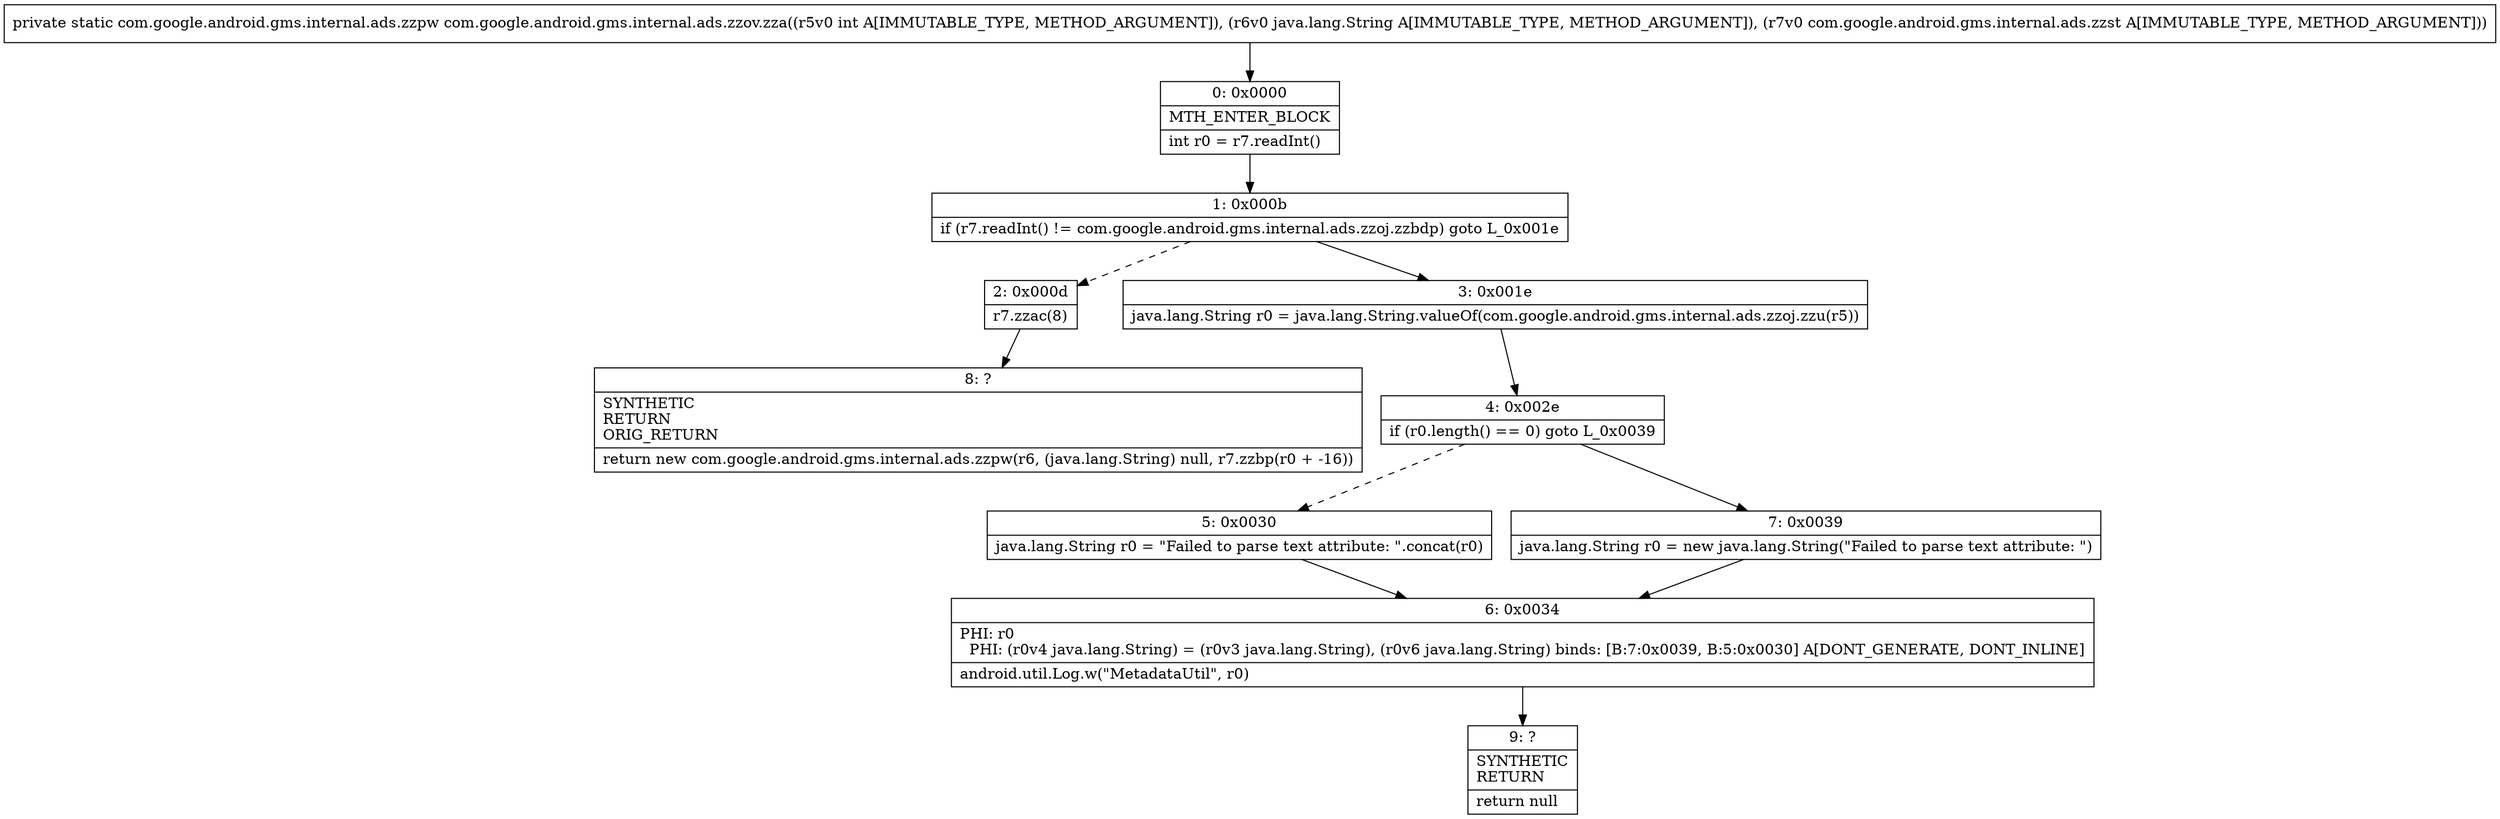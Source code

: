 digraph "CFG forcom.google.android.gms.internal.ads.zzov.zza(ILjava\/lang\/String;Lcom\/google\/android\/gms\/internal\/ads\/zzst;)Lcom\/google\/android\/gms\/internal\/ads\/zzpw;" {
Node_0 [shape=record,label="{0\:\ 0x0000|MTH_ENTER_BLOCK\l|int r0 = r7.readInt()\l}"];
Node_1 [shape=record,label="{1\:\ 0x000b|if (r7.readInt() != com.google.android.gms.internal.ads.zzoj.zzbdp) goto L_0x001e\l}"];
Node_2 [shape=record,label="{2\:\ 0x000d|r7.zzac(8)\l}"];
Node_3 [shape=record,label="{3\:\ 0x001e|java.lang.String r0 = java.lang.String.valueOf(com.google.android.gms.internal.ads.zzoj.zzu(r5))\l}"];
Node_4 [shape=record,label="{4\:\ 0x002e|if (r0.length() == 0) goto L_0x0039\l}"];
Node_5 [shape=record,label="{5\:\ 0x0030|java.lang.String r0 = \"Failed to parse text attribute: \".concat(r0)\l}"];
Node_6 [shape=record,label="{6\:\ 0x0034|PHI: r0 \l  PHI: (r0v4 java.lang.String) = (r0v3 java.lang.String), (r0v6 java.lang.String) binds: [B:7:0x0039, B:5:0x0030] A[DONT_GENERATE, DONT_INLINE]\l|android.util.Log.w(\"MetadataUtil\", r0)\l}"];
Node_7 [shape=record,label="{7\:\ 0x0039|java.lang.String r0 = new java.lang.String(\"Failed to parse text attribute: \")\l}"];
Node_8 [shape=record,label="{8\:\ ?|SYNTHETIC\lRETURN\lORIG_RETURN\l|return new com.google.android.gms.internal.ads.zzpw(r6, (java.lang.String) null, r7.zzbp(r0 + \-16))\l}"];
Node_9 [shape=record,label="{9\:\ ?|SYNTHETIC\lRETURN\l|return null\l}"];
MethodNode[shape=record,label="{private static com.google.android.gms.internal.ads.zzpw com.google.android.gms.internal.ads.zzov.zza((r5v0 int A[IMMUTABLE_TYPE, METHOD_ARGUMENT]), (r6v0 java.lang.String A[IMMUTABLE_TYPE, METHOD_ARGUMENT]), (r7v0 com.google.android.gms.internal.ads.zzst A[IMMUTABLE_TYPE, METHOD_ARGUMENT])) }"];
MethodNode -> Node_0;
Node_0 -> Node_1;
Node_1 -> Node_2[style=dashed];
Node_1 -> Node_3;
Node_2 -> Node_8;
Node_3 -> Node_4;
Node_4 -> Node_5[style=dashed];
Node_4 -> Node_7;
Node_5 -> Node_6;
Node_6 -> Node_9;
Node_7 -> Node_6;
}

